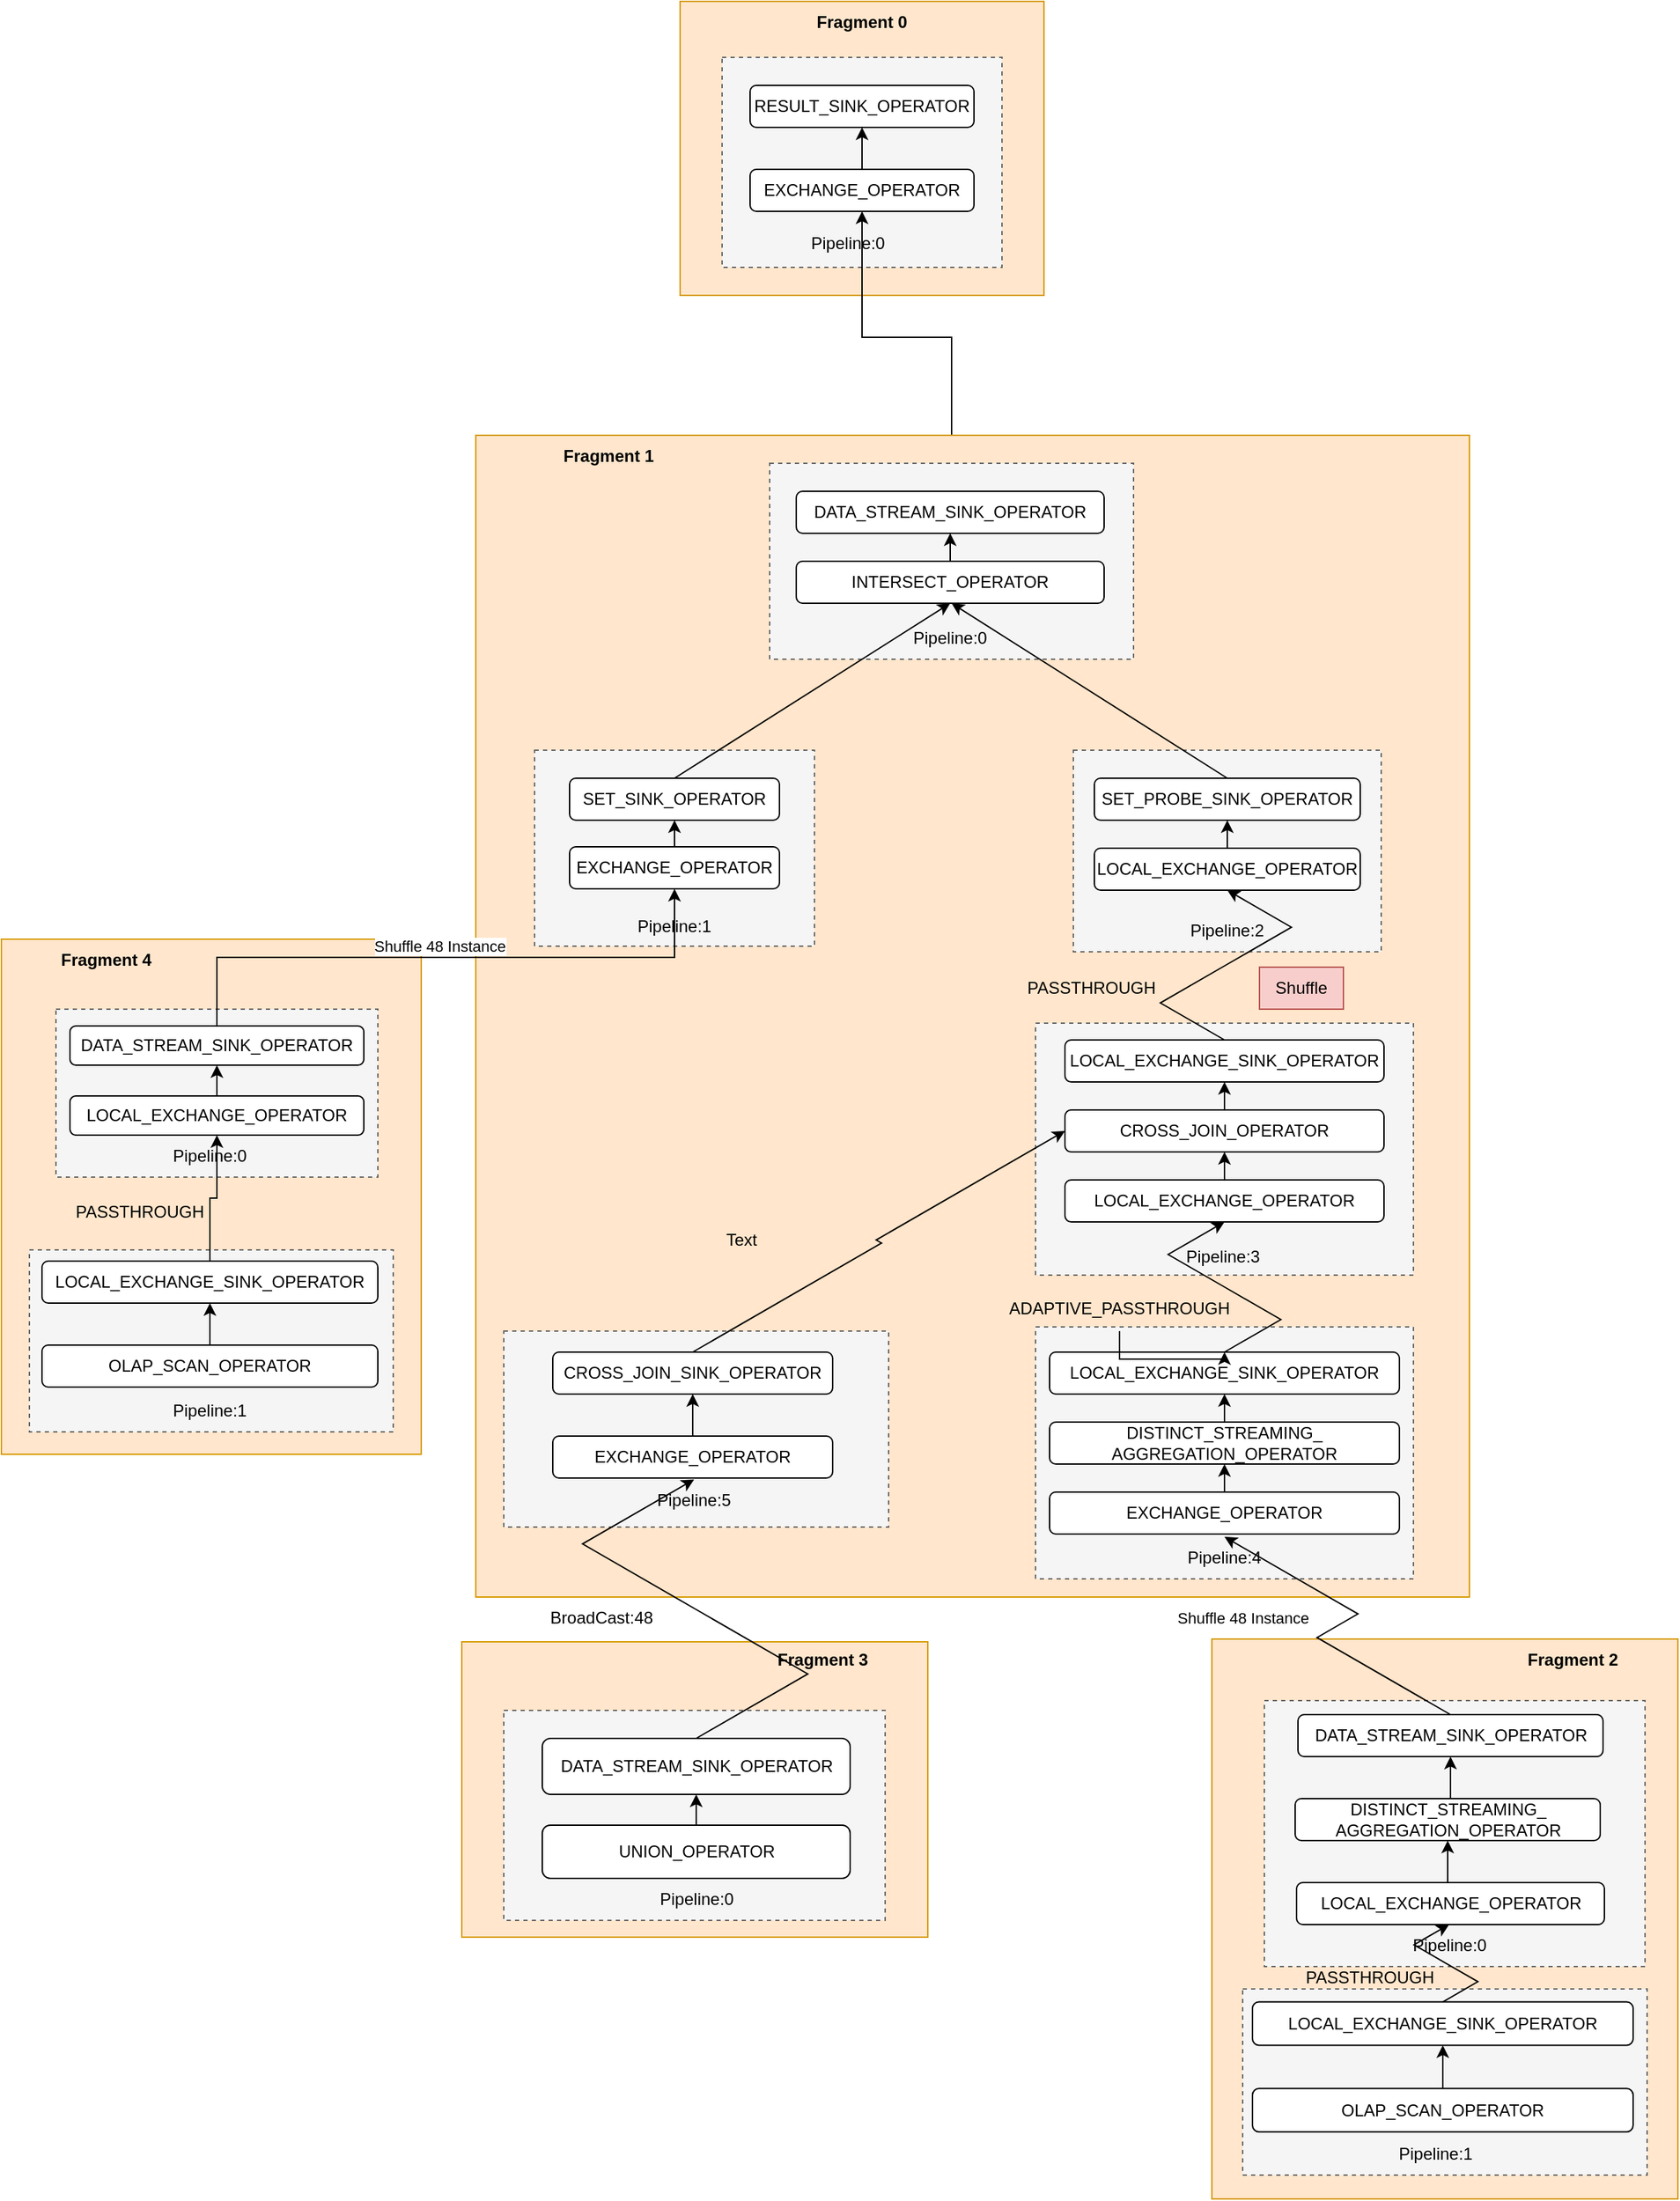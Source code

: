 <mxfile version="25.0.1">
  <diagram name="第 1 页" id="F3n_OmZAB9bpm3EtxzeP">
    <mxGraphModel dx="1372" dy="799" grid="1" gridSize="10" guides="1" tooltips="1" connect="1" arrows="1" fold="1" page="1" pageScale="1" pageWidth="1654" pageHeight="1169" math="0" shadow="0">
      <root>
        <mxCell id="0" />
        <mxCell id="1" parent="0" />
        <mxCell id="gP9biF-QUwRpTRRh-aC0-150" value="" style="rounded=0;whiteSpace=wrap;html=1;fillColor=#ffe6cc;strokeColor=#d79b00;" vertex="1" parent="1">
          <mxGeometry x="41" y="820" width="300" height="368" as="geometry" />
        </mxCell>
        <mxCell id="gP9biF-QUwRpTRRh-aC0-148" value="" style="rounded=0;whiteSpace=wrap;html=1;fillColor=#f5f5f5;dashed=1;strokeColor=#666666;fontColor=#333333;" vertex="1" parent="1">
          <mxGeometry x="61" y="1042" width="260" height="130" as="geometry" />
        </mxCell>
        <mxCell id="gP9biF-QUwRpTRRh-aC0-89" value="" style="rounded=0;whiteSpace=wrap;html=1;fillColor=#ffe6cc;strokeColor=#d79b00;" vertex="1" parent="1">
          <mxGeometry x="906" y="1320" width="333" height="400" as="geometry" />
        </mxCell>
        <mxCell id="gP9biF-QUwRpTRRh-aC0-80" value="" style="rounded=0;whiteSpace=wrap;html=1;fillColor=#f5f5f5;dashed=1;strokeColor=#666666;fontColor=#333333;" vertex="1" parent="1">
          <mxGeometry x="943.5" y="1364" width="272" height="190" as="geometry" />
        </mxCell>
        <mxCell id="gP9biF-QUwRpTRRh-aC0-9" value="" style="group" vertex="1" connectable="0" parent="1">
          <mxGeometry x="526" y="150" width="260" height="210" as="geometry" />
        </mxCell>
        <mxCell id="gP9biF-QUwRpTRRh-aC0-7" value="" style="rounded=0;whiteSpace=wrap;html=1;fillColor=#ffe6cc;strokeColor=#d79b00;" vertex="1" parent="gP9biF-QUwRpTRRh-aC0-9">
          <mxGeometry width="260" height="210" as="geometry" />
        </mxCell>
        <mxCell id="gP9biF-QUwRpTRRh-aC0-4" value="" style="rounded=0;whiteSpace=wrap;html=1;fillColor=#f5f5f5;dashed=1;strokeColor=#666666;fontColor=#333333;" vertex="1" parent="gP9biF-QUwRpTRRh-aC0-9">
          <mxGeometry x="30" y="40" width="200" height="150" as="geometry" />
        </mxCell>
        <mxCell id="gP9biF-QUwRpTRRh-aC0-1" value="RESULT_SINK_OPERATOR" style="rounded=1;whiteSpace=wrap;html=1;" vertex="1" parent="gP9biF-QUwRpTRRh-aC0-9">
          <mxGeometry x="50" y="60" width="160" height="30" as="geometry" />
        </mxCell>
        <mxCell id="gP9biF-QUwRpTRRh-aC0-3" style="edgeStyle=orthogonalEdgeStyle;rounded=0;orthogonalLoop=1;jettySize=auto;html=1;exitX=0.5;exitY=0;exitDx=0;exitDy=0;entryX=0.5;entryY=1;entryDx=0;entryDy=0;" edge="1" parent="gP9biF-QUwRpTRRh-aC0-9" source="gP9biF-QUwRpTRRh-aC0-2" target="gP9biF-QUwRpTRRh-aC0-1">
          <mxGeometry relative="1" as="geometry" />
        </mxCell>
        <mxCell id="gP9biF-QUwRpTRRh-aC0-2" value="EXCHANGE_OPERATOR" style="rounded=1;whiteSpace=wrap;html=1;" vertex="1" parent="gP9biF-QUwRpTRRh-aC0-9">
          <mxGeometry x="50" y="120" width="160" height="30" as="geometry" />
        </mxCell>
        <mxCell id="gP9biF-QUwRpTRRh-aC0-6" value="Pipeline:0" style="text;html=1;align=center;verticalAlign=middle;whiteSpace=wrap;rounded=0;" vertex="1" parent="gP9biF-QUwRpTRRh-aC0-9">
          <mxGeometry x="90" y="158" width="60" height="30" as="geometry" />
        </mxCell>
        <mxCell id="gP9biF-QUwRpTRRh-aC0-8" value="&lt;b&gt;Fragment 0&lt;/b&gt;" style="text;html=1;align=center;verticalAlign=middle;whiteSpace=wrap;rounded=0;" vertex="1" parent="gP9biF-QUwRpTRRh-aC0-9">
          <mxGeometry x="55" width="150" height="30" as="geometry" />
        </mxCell>
        <mxCell id="gP9biF-QUwRpTRRh-aC0-75" value="DATA_STREAM_SINK_OPERATOR" style="rounded=1;whiteSpace=wrap;html=1;" vertex="1" parent="1">
          <mxGeometry x="967.5" y="1374" width="218" height="30" as="geometry" />
        </mxCell>
        <mxCell id="gP9biF-QUwRpTRRh-aC0-77" style="edgeStyle=orthogonalEdgeStyle;rounded=0;orthogonalLoop=1;jettySize=auto;html=1;exitX=0.5;exitY=0;exitDx=0;exitDy=0;entryX=0.5;entryY=1;entryDx=0;entryDy=0;" edge="1" parent="1" source="gP9biF-QUwRpTRRh-aC0-76" target="gP9biF-QUwRpTRRh-aC0-75">
          <mxGeometry relative="1" as="geometry" />
        </mxCell>
        <mxCell id="gP9biF-QUwRpTRRh-aC0-76" value="DISTINCT_STREAMING_&lt;div&gt;AGGREGATION_OPERATOR&lt;/div&gt;" style="rounded=1;whiteSpace=wrap;html=1;" vertex="1" parent="1">
          <mxGeometry x="965.5" y="1434" width="218" height="30" as="geometry" />
        </mxCell>
        <mxCell id="gP9biF-QUwRpTRRh-aC0-79" style="edgeStyle=orthogonalEdgeStyle;rounded=0;orthogonalLoop=1;jettySize=auto;html=1;exitX=0.5;exitY=0;exitDx=0;exitDy=0;entryX=0.5;entryY=1;entryDx=0;entryDy=0;" edge="1" parent="1" source="gP9biF-QUwRpTRRh-aC0-78" target="gP9biF-QUwRpTRRh-aC0-76">
          <mxGeometry relative="1" as="geometry" />
        </mxCell>
        <mxCell id="gP9biF-QUwRpTRRh-aC0-78" value="LOCAL_EXCHANGE_OPERATOR" style="rounded=1;whiteSpace=wrap;html=1;" vertex="1" parent="1">
          <mxGeometry x="966.5" y="1494" width="220" height="30" as="geometry" />
        </mxCell>
        <mxCell id="gP9biF-QUwRpTRRh-aC0-81" value="Pipeline:0" style="text;html=1;align=center;verticalAlign=middle;whiteSpace=wrap;rounded=0;" vertex="1" parent="1">
          <mxGeometry x="1045.5" y="1524" width="60" height="30" as="geometry" />
        </mxCell>
        <mxCell id="gP9biF-QUwRpTRRh-aC0-90" value="" style="group" vertex="1" connectable="0" parent="1">
          <mxGeometry x="928" y="1570" width="289" height="133" as="geometry" />
        </mxCell>
        <mxCell id="gP9biF-QUwRpTRRh-aC0-86" value="" style="rounded=0;whiteSpace=wrap;html=1;fillColor=#f5f5f5;dashed=1;strokeColor=#666666;fontColor=#333333;" vertex="1" parent="gP9biF-QUwRpTRRh-aC0-90">
          <mxGeometry width="289" height="133" as="geometry" />
        </mxCell>
        <mxCell id="gP9biF-QUwRpTRRh-aC0-82" value="LOCAL_EXCHANGE_SINK_OPERATOR" style="rounded=1;whiteSpace=wrap;html=1;" vertex="1" parent="gP9biF-QUwRpTRRh-aC0-90">
          <mxGeometry x="7" y="9.279" width="272" height="30.93" as="geometry" />
        </mxCell>
        <mxCell id="gP9biF-QUwRpTRRh-aC0-85" style="edgeStyle=orthogonalEdgeStyle;rounded=0;orthogonalLoop=1;jettySize=auto;html=1;exitX=0.5;exitY=0;exitDx=0;exitDy=0;entryX=0.5;entryY=1;entryDx=0;entryDy=0;" edge="1" parent="gP9biF-QUwRpTRRh-aC0-90" source="gP9biF-QUwRpTRRh-aC0-84" target="gP9biF-QUwRpTRRh-aC0-82">
          <mxGeometry relative="1" as="geometry" />
        </mxCell>
        <mxCell id="gP9biF-QUwRpTRRh-aC0-84" value="OLAP_SCAN_OPERATOR" style="rounded=1;whiteSpace=wrap;html=1;" vertex="1" parent="gP9biF-QUwRpTRRh-aC0-90">
          <mxGeometry x="7" y="71.14" width="272" height="30.93" as="geometry" />
        </mxCell>
        <mxCell id="gP9biF-QUwRpTRRh-aC0-87" value="Pipeline:1" style="text;html=1;align=center;verticalAlign=middle;whiteSpace=wrap;rounded=0;" vertex="1" parent="gP9biF-QUwRpTRRh-aC0-90">
          <mxGeometry x="108" y="102.07" width="60" height="30.93" as="geometry" />
        </mxCell>
        <mxCell id="gP9biF-QUwRpTRRh-aC0-91" value="&lt;b&gt;Fragment 2&lt;/b&gt;" style="text;html=1;align=center;verticalAlign=middle;whiteSpace=wrap;rounded=0;" vertex="1" parent="1">
          <mxGeometry x="1089" y="1320" width="150" height="30" as="geometry" />
        </mxCell>
        <mxCell id="gP9biF-QUwRpTRRh-aC0-121" value="" style="group" vertex="1" connectable="0" parent="1">
          <mxGeometry x="370" y="1320" width="333" height="213" as="geometry" />
        </mxCell>
        <mxCell id="gP9biF-QUwRpTRRh-aC0-119" value="" style="rounded=0;whiteSpace=wrap;html=1;fillColor=#ffe6cc;strokeColor=#d79b00;" vertex="1" parent="gP9biF-QUwRpTRRh-aC0-121">
          <mxGeometry y="2" width="333" height="211" as="geometry" />
        </mxCell>
        <mxCell id="gP9biF-QUwRpTRRh-aC0-111" value="" style="rounded=0;whiteSpace=wrap;html=1;fillColor=#f5f5f5;dashed=1;strokeColor=#666666;fontColor=#333333;" vertex="1" parent="gP9biF-QUwRpTRRh-aC0-121">
          <mxGeometry x="30" y="51" width="272.5" height="150" as="geometry" />
        </mxCell>
        <mxCell id="gP9biF-QUwRpTRRh-aC0-94" value="DATA_STREAM_SINK_OPERATOR" style="rounded=1;whiteSpace=wrap;html=1;" vertex="1" parent="gP9biF-QUwRpTRRh-aC0-121">
          <mxGeometry x="57.5" y="71" width="220" height="40" as="geometry" />
        </mxCell>
        <mxCell id="gP9biF-QUwRpTRRh-aC0-96" style="edgeStyle=orthogonalEdgeStyle;rounded=0;orthogonalLoop=1;jettySize=auto;html=1;exitX=0.5;exitY=0;exitDx=0;exitDy=0;entryX=0.5;entryY=1;entryDx=0;entryDy=0;" edge="1" parent="gP9biF-QUwRpTRRh-aC0-121" source="gP9biF-QUwRpTRRh-aC0-95" target="gP9biF-QUwRpTRRh-aC0-94">
          <mxGeometry relative="1" as="geometry" />
        </mxCell>
        <mxCell id="gP9biF-QUwRpTRRh-aC0-95" value="UNION_OPERATOR" style="rounded=1;whiteSpace=wrap;html=1;" vertex="1" parent="gP9biF-QUwRpTRRh-aC0-121">
          <mxGeometry x="57.5" y="133" width="220" height="38" as="geometry" />
        </mxCell>
        <mxCell id="gP9biF-QUwRpTRRh-aC0-118" value="Pipeline:0" style="text;html=1;align=center;verticalAlign=middle;whiteSpace=wrap;rounded=0;" vertex="1" parent="gP9biF-QUwRpTRRh-aC0-121">
          <mxGeometry x="137.5" y="171" width="60" height="30" as="geometry" />
        </mxCell>
        <mxCell id="gP9biF-QUwRpTRRh-aC0-120" value="&lt;b&gt;Fragment 3&lt;/b&gt;" style="text;html=1;align=center;verticalAlign=middle;whiteSpace=wrap;rounded=0;" vertex="1" parent="gP9biF-QUwRpTRRh-aC0-121">
          <mxGeometry x="182.5" width="150" height="30" as="geometry" />
        </mxCell>
        <mxCell id="gP9biF-QUwRpTRRh-aC0-123" style="edgeStyle=orthogonalEdgeStyle;rounded=0;orthogonalLoop=1;jettySize=auto;html=1;exitX=0.5;exitY=0;exitDx=0;exitDy=0;entryX=0.5;entryY=1;entryDx=0;entryDy=0;" edge="1" parent="1" source="gP9biF-QUwRpTRRh-aC0-13" target="gP9biF-QUwRpTRRh-aC0-2">
          <mxGeometry relative="1" as="geometry" />
        </mxCell>
        <mxCell id="gP9biF-QUwRpTRRh-aC0-124" value="" style="group" vertex="1" connectable="0" parent="1">
          <mxGeometry x="380" y="460" width="710" height="830" as="geometry" />
        </mxCell>
        <mxCell id="gP9biF-QUwRpTRRh-aC0-73" value="" style="rounded=0;whiteSpace=wrap;html=1;fillColor=#ffe6cc;strokeColor=#d79b00;" vertex="1" parent="gP9biF-QUwRpTRRh-aC0-124">
          <mxGeometry width="710" height="830" as="geometry" />
        </mxCell>
        <mxCell id="gP9biF-QUwRpTRRh-aC0-54" value="" style="rounded=0;whiteSpace=wrap;html=1;fillColor=#f5f5f5;dashed=1;strokeColor=#666666;fontColor=#333333;" vertex="1" parent="gP9biF-QUwRpTRRh-aC0-124">
          <mxGeometry x="400" y="637" width="270" height="180" as="geometry" />
        </mxCell>
        <mxCell id="gP9biF-QUwRpTRRh-aC0-37" value="" style="rounded=0;whiteSpace=wrap;html=1;fillColor=#f5f5f5;dashed=1;strokeColor=#666666;fontColor=#333333;" vertex="1" parent="gP9biF-QUwRpTRRh-aC0-124">
          <mxGeometry x="427" y="225" width="220" height="144" as="geometry" />
        </mxCell>
        <mxCell id="gP9biF-QUwRpTRRh-aC0-15" value="" style="group" vertex="1" connectable="0" parent="gP9biF-QUwRpTRRh-aC0-124">
          <mxGeometry x="210" y="20" width="260" height="140" as="geometry" />
        </mxCell>
        <mxCell id="gP9biF-QUwRpTRRh-aC0-13" value="" style="rounded=0;whiteSpace=wrap;html=1;fillColor=#f5f5f5;dashed=1;strokeColor=#666666;fontColor=#333333;" vertex="1" parent="gP9biF-QUwRpTRRh-aC0-15">
          <mxGeometry width="260" height="140" as="geometry" />
        </mxCell>
        <mxCell id="gP9biF-QUwRpTRRh-aC0-10" value="DATA_STREAM_SINK_OPERATOR" style="rounded=1;whiteSpace=wrap;html=1;" vertex="1" parent="gP9biF-QUwRpTRRh-aC0-15">
          <mxGeometry x="19" y="20" width="220" height="30" as="geometry" />
        </mxCell>
        <mxCell id="gP9biF-QUwRpTRRh-aC0-12" style="edgeStyle=orthogonalEdgeStyle;rounded=0;orthogonalLoop=1;jettySize=auto;html=1;exitX=0.5;exitY=0;exitDx=0;exitDy=0;entryX=0.5;entryY=1;entryDx=0;entryDy=0;" edge="1" parent="gP9biF-QUwRpTRRh-aC0-15" source="gP9biF-QUwRpTRRh-aC0-11" target="gP9biF-QUwRpTRRh-aC0-10">
          <mxGeometry relative="1" as="geometry" />
        </mxCell>
        <mxCell id="gP9biF-QUwRpTRRh-aC0-11" value="INTERSECT_OPERATOR" style="rounded=1;whiteSpace=wrap;html=1;" vertex="1" parent="gP9biF-QUwRpTRRh-aC0-15">
          <mxGeometry x="19" y="70" width="220" height="30" as="geometry" />
        </mxCell>
        <mxCell id="gP9biF-QUwRpTRRh-aC0-14" value="Pipeline:0" style="text;html=1;align=center;verticalAlign=middle;whiteSpace=wrap;rounded=0;" vertex="1" parent="gP9biF-QUwRpTRRh-aC0-15">
          <mxGeometry x="99" y="110" width="60" height="30" as="geometry" />
        </mxCell>
        <mxCell id="gP9biF-QUwRpTRRh-aC0-40" style="rounded=0;orthogonalLoop=1;jettySize=auto;html=1;exitX=0.5;exitY=0;exitDx=0;exitDy=0;" edge="1" parent="gP9biF-QUwRpTRRh-aC0-124" source="gP9biF-QUwRpTRRh-aC0-27">
          <mxGeometry relative="1" as="geometry">
            <mxPoint x="340" y="120" as="targetPoint" />
          </mxGeometry>
        </mxCell>
        <mxCell id="gP9biF-QUwRpTRRh-aC0-27" value="SET_PROBE_SINK_OPERATOR" style="rounded=1;whiteSpace=wrap;html=1;" vertex="1" parent="gP9biF-QUwRpTRRh-aC0-124">
          <mxGeometry x="442" y="245" width="190" height="30" as="geometry" />
        </mxCell>
        <mxCell id="gP9biF-QUwRpTRRh-aC0-28" value="" style="group" vertex="1" connectable="0" parent="gP9biF-QUwRpTRRh-aC0-124">
          <mxGeometry x="42" y="225" width="200" height="141" as="geometry" />
        </mxCell>
        <mxCell id="gP9biF-QUwRpTRRh-aC0-25" value="" style="rounded=0;whiteSpace=wrap;html=1;fillColor=#f5f5f5;dashed=1;strokeColor=#666666;fontColor=#333333;" vertex="1" parent="gP9biF-QUwRpTRRh-aC0-28">
          <mxGeometry width="200" height="140" as="geometry" />
        </mxCell>
        <mxCell id="gP9biF-QUwRpTRRh-aC0-16" value="SET_SINK_OPERATOR" style="rounded=1;whiteSpace=wrap;html=1;" vertex="1" parent="gP9biF-QUwRpTRRh-aC0-28">
          <mxGeometry x="25" y="20" width="150" height="30" as="geometry" />
        </mxCell>
        <mxCell id="gP9biF-QUwRpTRRh-aC0-17" value="EXCHANGE_OPERATOR" style="rounded=1;whiteSpace=wrap;html=1;" vertex="1" parent="gP9biF-QUwRpTRRh-aC0-28">
          <mxGeometry x="25" y="69" width="150" height="30" as="geometry" />
        </mxCell>
        <mxCell id="gP9biF-QUwRpTRRh-aC0-18" value="" style="endArrow=classic;html=1;rounded=0;exitX=0.5;exitY=0;exitDx=0;exitDy=0;" edge="1" parent="gP9biF-QUwRpTRRh-aC0-28" source="gP9biF-QUwRpTRRh-aC0-17" target="gP9biF-QUwRpTRRh-aC0-16">
          <mxGeometry width="50" height="50" relative="1" as="geometry">
            <mxPoint x="305" y="60" as="sourcePoint" />
            <mxPoint x="355" y="10" as="targetPoint" />
          </mxGeometry>
        </mxCell>
        <mxCell id="gP9biF-QUwRpTRRh-aC0-26" value="Pipeline:1" style="text;html=1;align=center;verticalAlign=middle;whiteSpace=wrap;rounded=0;" vertex="1" parent="gP9biF-QUwRpTRRh-aC0-28">
          <mxGeometry x="70" y="111" width="60" height="30" as="geometry" />
        </mxCell>
        <mxCell id="gP9biF-QUwRpTRRh-aC0-30" style="edgeStyle=orthogonalEdgeStyle;rounded=0;orthogonalLoop=1;jettySize=auto;html=1;exitX=0.5;exitY=0;exitDx=0;exitDy=0;entryX=0.5;entryY=1;entryDx=0;entryDy=0;" edge="1" parent="gP9biF-QUwRpTRRh-aC0-124" source="gP9biF-QUwRpTRRh-aC0-29" target="gP9biF-QUwRpTRRh-aC0-27">
          <mxGeometry relative="1" as="geometry" />
        </mxCell>
        <mxCell id="gP9biF-QUwRpTRRh-aC0-29" value="LOCAL_EXCHANGE_OPERATOR" style="rounded=1;whiteSpace=wrap;html=1;" vertex="1" parent="gP9biF-QUwRpTRRh-aC0-124">
          <mxGeometry x="442" y="295" width="190" height="30" as="geometry" />
        </mxCell>
        <mxCell id="gP9biF-QUwRpTRRh-aC0-38" value="Pipeline:2" style="text;html=1;align=center;verticalAlign=middle;whiteSpace=wrap;rounded=0;" vertex="1" parent="gP9biF-QUwRpTRRh-aC0-124">
          <mxGeometry x="507" y="339" width="60" height="30" as="geometry" />
        </mxCell>
        <mxCell id="gP9biF-QUwRpTRRh-aC0-39" style="rounded=0;orthogonalLoop=1;jettySize=auto;html=1;exitX=0.5;exitY=0;exitDx=0;exitDy=0;entryX=0.5;entryY=1;entryDx=0;entryDy=0;" edge="1" parent="gP9biF-QUwRpTRRh-aC0-124" source="gP9biF-QUwRpTRRh-aC0-16" target="gP9biF-QUwRpTRRh-aC0-11">
          <mxGeometry relative="1" as="geometry" />
        </mxCell>
        <mxCell id="gP9biF-QUwRpTRRh-aC0-48" value="" style="group" vertex="1" connectable="0" parent="gP9biF-QUwRpTRRh-aC0-124">
          <mxGeometry x="400" y="420" width="270" height="182" as="geometry" />
        </mxCell>
        <mxCell id="gP9biF-QUwRpTRRh-aC0-46" value="&lt;span style=&quot;caret-color: rgba(0, 0, 0, 0); color: rgba(0, 0, 0, 0); font-family: monospace; font-size: 0px; text-align: start; white-space: nowrap;&quot;&gt;%3CmxGraphModel%3E%3Croot%3E%3CmxCell%20id%3D%220%22%2F%3E%3CmxCell%20id%3D%221%22%20parent%3D%220%22%2F%3E%3CmxCell%20id%3D%222%22%20value%3D%22%22%20style%3D%22group%22%20vertex%3D%221%22%20connectable%3D%220%22%20parent%3D%221%22%3E%3CmxGeometry%20x%3D%22660%22%20y%3D%22880%22%20width%3D%22270%22%20height%3D%22182%22%20as%3D%22geometry%22%2F%3E%3C%2FmxCell%3E%3CmxCell%20id%3D%223%22%20value%3D%22%22%20style%3D%22rounded%3D0%3BwhiteSpace%3Dwrap%3Bhtml%3D1%3BfillColor%3D%23f5f5f5%3Bdashed%3D1%3BstrokeColor%3D%23666666%3BfontColor%3D%23333333%3B%22%20vertex%3D%221%22%20parent%3D%222%22%3E%3CmxGeometry%20width%3D%22270%22%20height%3D%22180%22%20as%3D%22geometry%22%2F%3E%3C%2FmxCell%3E%3CmxCell%20id%3D%224%22%20value%3D%22LOCAL_EXCHANGE_SINK_OPERATOR%22%20style%3D%22rounded%3D1%3BwhiteSpace%3Dwrap%3Bhtml%3D1%3B%22%20vertex%3D%221%22%20parent%3D%222%22%3E%3CmxGeometry%20x%3D%2221%22%20y%3D%2212%22%20width%3D%22228%22%20height%3D%2230%22%20as%3D%22geometry%22%2F%3E%3C%2FmxCell%3E%3CmxCell%20id%3D%225%22%20style%3D%22edgeStyle%3DorthogonalEdgeStyle%3Brounded%3D0%3BorthogonalLoop%3D1%3BjettySize%3Dauto%3Bhtml%3D1%3BexitX%3D0.5%3BexitY%3D0%3BexitDx%3D0%3BexitDy%3D0%3BentryX%3D0.5%3BentryY%3D1%3BentryDx%3D0%3BentryDy%3D0%3B%22%20edge%3D%221%22%20parent%3D%222%22%20source%3D%226%22%20target%3D%224%22%3E%3CmxGeometry%20relative%3D%221%22%20as%3D%22geometry%22%2F%3E%3C%2FmxCell%3E%3CmxCell%20id%3D%226%22%20value%3D%22CROSS_JOIN_OPERATOR%22%20style%3D%22rounded%3D1%3BwhiteSpace%3Dwrap%3Bhtml%3D1%3B%22%20vertex%3D%221%22%20parent%3D%222%22%3E%3CmxGeometry%20x%3D%2221%22%20y%3D%2262%22%20width%3D%22228%22%20height%3D%2230%22%20as%3D%22geometry%22%2F%3E%3C%2FmxCell%3E%3CmxCell%20id%3D%227%22%20style%3D%22edgeStyle%3DorthogonalEdgeStyle%3Brounded%3D0%3BorthogonalLoop%3D1%3BjettySize%3Dauto%3Bhtml%3D1%3BexitX%3D0.5%3BexitY%3D0%3BexitDx%3D0%3BexitDy%3D0%3BentryX%3D0.5%3BentryY%3D1%3BentryDx%3D0%3BentryDy%3D0%3B%22%20edge%3D%221%22%20parent%3D%222%22%20source%3D%228%22%20target%3D%226%22%3E%3CmxGeometry%20relative%3D%221%22%20as%3D%22geometry%22%2F%3E%3C%2FmxCell%3E%3CmxCell%20id%3D%228%22%20value%3D%22LOCAL_EXCHANGE_OPERATOR%22%20style%3D%22rounded%3D1%3BwhiteSpace%3Dwrap%3Bhtml%3D1%3B%22%20vertex%3D%221%22%20parent%3D%222%22%3E%3CmxGeometry%20x%3D%2221%22%20y%3D%22112%22%20width%3D%22228%22%20height%3D%2230%22%20as%3D%22geometry%22%2F%3E%3C%2FmxCell%3E%3CmxCell%20id%3D%229%22%20value%3D%22Pipeline%3A3%22%20style%3D%22text%3Bhtml%3D1%3Balign%3Dcenter%3BverticalAlign%3Dmiddle%3BwhiteSpace%3Dwrap%3Brounded%3D0%3B%22%20vertex%3D%221%22%20parent%3D%222%22%3E%3CmxGeometry%20x%3D%22104%22%20y%3D%22152%22%20width%3D%2260%22%20height%3D%2230%22%20as%3D%22geometry%22%2F%3E%3C%2FmxCell%3E%3C%2Froot%3E%3C%2FmxGraphModel%3E&lt;/span&gt;" style="rounded=0;whiteSpace=wrap;html=1;fillColor=#f5f5f5;dashed=1;strokeColor=#666666;fontColor=#333333;" vertex="1" parent="gP9biF-QUwRpTRRh-aC0-48">
          <mxGeometry width="270" height="180" as="geometry" />
        </mxCell>
        <mxCell id="gP9biF-QUwRpTRRh-aC0-41" value="LOCAL_EXCHANGE_SINK_OPERATOR" style="rounded=1;whiteSpace=wrap;html=1;" vertex="1" parent="gP9biF-QUwRpTRRh-aC0-48">
          <mxGeometry x="21" y="12" width="228" height="30" as="geometry" />
        </mxCell>
        <mxCell id="gP9biF-QUwRpTRRh-aC0-45" style="edgeStyle=orthogonalEdgeStyle;rounded=0;orthogonalLoop=1;jettySize=auto;html=1;exitX=0.5;exitY=0;exitDx=0;exitDy=0;entryX=0.5;entryY=1;entryDx=0;entryDy=0;" edge="1" parent="gP9biF-QUwRpTRRh-aC0-48" source="gP9biF-QUwRpTRRh-aC0-42" target="gP9biF-QUwRpTRRh-aC0-41">
          <mxGeometry relative="1" as="geometry" />
        </mxCell>
        <mxCell id="gP9biF-QUwRpTRRh-aC0-42" value="CROSS_JOIN_OPERATOR" style="rounded=1;whiteSpace=wrap;html=1;" vertex="1" parent="gP9biF-QUwRpTRRh-aC0-48">
          <mxGeometry x="21" y="62" width="228" height="30" as="geometry" />
        </mxCell>
        <mxCell id="gP9biF-QUwRpTRRh-aC0-44" style="edgeStyle=orthogonalEdgeStyle;rounded=0;orthogonalLoop=1;jettySize=auto;html=1;exitX=0.5;exitY=0;exitDx=0;exitDy=0;entryX=0.5;entryY=1;entryDx=0;entryDy=0;" edge="1" parent="gP9biF-QUwRpTRRh-aC0-48" source="gP9biF-QUwRpTRRh-aC0-43" target="gP9biF-QUwRpTRRh-aC0-42">
          <mxGeometry relative="1" as="geometry" />
        </mxCell>
        <mxCell id="gP9biF-QUwRpTRRh-aC0-43" value="LOCAL_EXCHANGE_OPERATOR" style="rounded=1;whiteSpace=wrap;html=1;" vertex="1" parent="gP9biF-QUwRpTRRh-aC0-48">
          <mxGeometry x="21" y="112" width="228" height="30" as="geometry" />
        </mxCell>
        <mxCell id="gP9biF-QUwRpTRRh-aC0-47" value="Pipeline:3" style="text;html=1;align=center;verticalAlign=middle;whiteSpace=wrap;rounded=0;" vertex="1" parent="gP9biF-QUwRpTRRh-aC0-48">
          <mxGeometry x="104" y="152" width="60" height="30" as="geometry" />
        </mxCell>
        <mxCell id="gP9biF-QUwRpTRRh-aC0-55" style="edgeStyle=isometricEdgeStyle;rounded=0;orthogonalLoop=1;jettySize=auto;html=1;exitX=0.5;exitY=0;exitDx=0;exitDy=0;entryX=0.5;entryY=1;entryDx=0;entryDy=0;" edge="1" parent="gP9biF-QUwRpTRRh-aC0-124" source="gP9biF-QUwRpTRRh-aC0-49" target="gP9biF-QUwRpTRRh-aC0-43">
          <mxGeometry relative="1" as="geometry" />
        </mxCell>
        <mxCell id="gP9biF-QUwRpTRRh-aC0-49" value="LOCAL_EXCHANGE_SINK_OPERATOR" style="rounded=1;whiteSpace=wrap;html=1;" vertex="1" parent="gP9biF-QUwRpTRRh-aC0-124">
          <mxGeometry x="410" y="655" width="250" height="30" as="geometry" />
        </mxCell>
        <mxCell id="gP9biF-QUwRpTRRh-aC0-53" style="edgeStyle=orthogonalEdgeStyle;rounded=0;orthogonalLoop=1;jettySize=auto;html=1;exitX=0.5;exitY=0;exitDx=0;exitDy=0;entryX=0.5;entryY=1;entryDx=0;entryDy=0;" edge="1" parent="gP9biF-QUwRpTRRh-aC0-124" source="gP9biF-QUwRpTRRh-aC0-50" target="gP9biF-QUwRpTRRh-aC0-49">
          <mxGeometry relative="1" as="geometry" />
        </mxCell>
        <mxCell id="gP9biF-QUwRpTRRh-aC0-50" value="DISTINCT_STREAMING_&lt;div&gt;AGGREGATION_OPERATOR&lt;/div&gt;" style="rounded=1;whiteSpace=wrap;html=1;" vertex="1" parent="gP9biF-QUwRpTRRh-aC0-124">
          <mxGeometry x="410" y="705" width="250" height="30" as="geometry" />
        </mxCell>
        <mxCell id="gP9biF-QUwRpTRRh-aC0-52" style="edgeStyle=orthogonalEdgeStyle;rounded=0;orthogonalLoop=1;jettySize=auto;html=1;exitX=0.5;exitY=0;exitDx=0;exitDy=0;entryX=0.5;entryY=1;entryDx=0;entryDy=0;" edge="1" parent="gP9biF-QUwRpTRRh-aC0-124" source="gP9biF-QUwRpTRRh-aC0-51" target="gP9biF-QUwRpTRRh-aC0-50">
          <mxGeometry relative="1" as="geometry" />
        </mxCell>
        <mxCell id="gP9biF-QUwRpTRRh-aC0-51" value="EXCHANGE_OPERATOR" style="rounded=1;whiteSpace=wrap;html=1;" vertex="1" parent="gP9biF-QUwRpTRRh-aC0-124">
          <mxGeometry x="410" y="755" width="250" height="30" as="geometry" />
        </mxCell>
        <mxCell id="gP9biF-QUwRpTRRh-aC0-56" style="edgeStyle=isometricEdgeStyle;rounded=0;orthogonalLoop=1;jettySize=auto;html=1;exitX=0.5;exitY=0;exitDx=0;exitDy=0;entryX=0.5;entryY=1;entryDx=0;entryDy=0;elbow=vertical;" edge="1" parent="gP9biF-QUwRpTRRh-aC0-124" source="gP9biF-QUwRpTRRh-aC0-41" target="gP9biF-QUwRpTRRh-aC0-29">
          <mxGeometry relative="1" as="geometry" />
        </mxCell>
        <mxCell id="gP9biF-QUwRpTRRh-aC0-57" value="Pipeline:4" style="text;html=1;align=center;verticalAlign=middle;whiteSpace=wrap;rounded=0;" vertex="1" parent="gP9biF-QUwRpTRRh-aC0-124">
          <mxGeometry x="505" y="787" width="60" height="30" as="geometry" />
        </mxCell>
        <mxCell id="gP9biF-QUwRpTRRh-aC0-71" value="" style="group" vertex="1" connectable="0" parent="gP9biF-QUwRpTRRh-aC0-124">
          <mxGeometry x="20" y="640" width="275" height="140" as="geometry" />
        </mxCell>
        <mxCell id="gP9biF-QUwRpTRRh-aC0-69" value="" style="rounded=0;whiteSpace=wrap;html=1;fillColor=#f5f5f5;dashed=1;strokeColor=#666666;fontColor=#333333;" vertex="1" parent="gP9biF-QUwRpTRRh-aC0-71">
          <mxGeometry width="275" height="140" as="geometry" />
        </mxCell>
        <mxCell id="gP9biF-QUwRpTRRh-aC0-58" value="CROSS_JOIN_SINK_OPERATOR" style="rounded=1;whiteSpace=wrap;html=1;" vertex="1" parent="gP9biF-QUwRpTRRh-aC0-71">
          <mxGeometry x="35" y="15" width="200" height="30" as="geometry" />
        </mxCell>
        <mxCell id="gP9biF-QUwRpTRRh-aC0-60" style="edgeStyle=orthogonalEdgeStyle;rounded=0;orthogonalLoop=1;jettySize=auto;html=1;exitX=0.5;exitY=0;exitDx=0;exitDy=0;" edge="1" parent="gP9biF-QUwRpTRRh-aC0-71" source="gP9biF-QUwRpTRRh-aC0-59" target="gP9biF-QUwRpTRRh-aC0-58">
          <mxGeometry relative="1" as="geometry" />
        </mxCell>
        <mxCell id="gP9biF-QUwRpTRRh-aC0-59" value="EXCHANGE_OPERATOR" style="rounded=1;whiteSpace=wrap;html=1;" vertex="1" parent="gP9biF-QUwRpTRRh-aC0-71">
          <mxGeometry x="35" y="75" width="200" height="30" as="geometry" />
        </mxCell>
        <mxCell id="gP9biF-QUwRpTRRh-aC0-70" value="Pipeline:5" style="text;html=1;align=center;verticalAlign=middle;whiteSpace=wrap;rounded=0;" vertex="1" parent="gP9biF-QUwRpTRRh-aC0-71">
          <mxGeometry x="106" y="106" width="60" height="30" as="geometry" />
        </mxCell>
        <mxCell id="gP9biF-QUwRpTRRh-aC0-72" style="edgeStyle=isometricEdgeStyle;rounded=0;orthogonalLoop=1;jettySize=auto;html=1;exitX=0.5;exitY=0;exitDx=0;exitDy=0;entryX=0;entryY=0.5;entryDx=0;entryDy=0;" edge="1" parent="gP9biF-QUwRpTRRh-aC0-124" source="gP9biF-QUwRpTRRh-aC0-58" target="gP9biF-QUwRpTRRh-aC0-42">
          <mxGeometry relative="1" as="geometry" />
        </mxCell>
        <mxCell id="gP9biF-QUwRpTRRh-aC0-74" value="&lt;b&gt;Fragment 1&lt;/b&gt;" style="text;html=1;align=center;verticalAlign=middle;whiteSpace=wrap;rounded=0;" vertex="1" parent="gP9biF-QUwRpTRRh-aC0-124">
          <mxGeometry x="20" width="150" height="30" as="geometry" />
        </mxCell>
        <mxCell id="gP9biF-QUwRpTRRh-aC0-162" value="PASSTHROUGH" style="text;html=1;align=center;verticalAlign=middle;whiteSpace=wrap;rounded=0;" vertex="1" parent="gP9biF-QUwRpTRRh-aC0-124">
          <mxGeometry x="410" y="380" width="60" height="30" as="geometry" />
        </mxCell>
        <mxCell id="gP9biF-QUwRpTRRh-aC0-163" value="Shuffle" style="text;html=1;align=center;verticalAlign=middle;whiteSpace=wrap;rounded=0;fillColor=#f8cecc;strokeColor=#b85450;" vertex="1" parent="gP9biF-QUwRpTRRh-aC0-124">
          <mxGeometry x="560" y="380" width="60" height="30" as="geometry" />
        </mxCell>
        <mxCell id="gP9biF-QUwRpTRRh-aC0-167" value="" style="edgeStyle=orthogonalEdgeStyle;rounded=0;orthogonalLoop=1;jettySize=auto;html=1;" edge="1" parent="gP9biF-QUwRpTRRh-aC0-124" source="gP9biF-QUwRpTRRh-aC0-164" target="gP9biF-QUwRpTRRh-aC0-49">
          <mxGeometry relative="1" as="geometry" />
        </mxCell>
        <mxCell id="gP9biF-QUwRpTRRh-aC0-164" value="ADAPTIVE_PASSTHROUGH" style="text;html=1;align=center;verticalAlign=middle;whiteSpace=wrap;rounded=0;" vertex="1" parent="gP9biF-QUwRpTRRh-aC0-124">
          <mxGeometry x="360" y="607" width="200" height="33" as="geometry" />
        </mxCell>
        <mxCell id="gP9biF-QUwRpTRRh-aC0-122" style="edgeStyle=isometricEdgeStyle;rounded=0;orthogonalLoop=1;jettySize=auto;html=1;exitX=0.5;exitY=0;exitDx=0;exitDy=0;entryX=0.5;entryY=0;entryDx=0;entryDy=0;" edge="1" parent="1" source="gP9biF-QUwRpTRRh-aC0-94" target="gP9biF-QUwRpTRRh-aC0-70">
          <mxGeometry relative="1" as="geometry" />
        </mxCell>
        <mxCell id="gP9biF-QUwRpTRRh-aC0-93" style="edgeStyle=isometricEdgeStyle;rounded=0;orthogonalLoop=1;jettySize=auto;html=1;exitX=0.5;exitY=0;exitDx=0;exitDy=0;entryX=0.5;entryY=0;entryDx=0;entryDy=0;elbow=vertical;" edge="1" parent="1" source="gP9biF-QUwRpTRRh-aC0-75" target="gP9biF-QUwRpTRRh-aC0-57">
          <mxGeometry relative="1" as="geometry" />
        </mxCell>
        <mxCell id="gP9biF-QUwRpTRRh-aC0-138" value="" style="group" vertex="1" connectable="0" parent="1">
          <mxGeometry x="80" y="870" width="230" height="120" as="geometry" />
        </mxCell>
        <mxCell id="gP9biF-QUwRpTRRh-aC0-136" value="" style="rounded=0;whiteSpace=wrap;html=1;fillColor=#f5f5f5;dashed=1;strokeColor=#666666;fontColor=#333333;" vertex="1" parent="gP9biF-QUwRpTRRh-aC0-138">
          <mxGeometry width="230" height="120" as="geometry" />
        </mxCell>
        <mxCell id="gP9biF-QUwRpTRRh-aC0-125" value="DATA_STREAM_SINK_OPERATOR" style="rounded=1;whiteSpace=wrap;html=1;" vertex="1" parent="gP9biF-QUwRpTRRh-aC0-138">
          <mxGeometry x="10" y="12" width="210" height="28" as="geometry" />
        </mxCell>
        <mxCell id="gP9biF-QUwRpTRRh-aC0-129" style="edgeStyle=orthogonalEdgeStyle;rounded=0;orthogonalLoop=1;jettySize=auto;html=1;exitX=0.5;exitY=0;exitDx=0;exitDy=0;entryX=0.5;entryY=1;entryDx=0;entryDy=0;" edge="1" parent="gP9biF-QUwRpTRRh-aC0-138" source="gP9biF-QUwRpTRRh-aC0-128" target="gP9biF-QUwRpTRRh-aC0-125">
          <mxGeometry relative="1" as="geometry" />
        </mxCell>
        <mxCell id="gP9biF-QUwRpTRRh-aC0-128" value="LOCAL_EXCHANGE_OPERATOR" style="rounded=1;whiteSpace=wrap;html=1;" vertex="1" parent="gP9biF-QUwRpTRRh-aC0-138">
          <mxGeometry x="10" y="62" width="210" height="28" as="geometry" />
        </mxCell>
        <mxCell id="gP9biF-QUwRpTRRh-aC0-137" value="Pipeline:0" style="text;html=1;align=center;verticalAlign=middle;whiteSpace=wrap;rounded=0;" vertex="1" parent="gP9biF-QUwRpTRRh-aC0-138">
          <mxGeometry x="80" y="90" width="60" height="30" as="geometry" />
        </mxCell>
        <mxCell id="gP9biF-QUwRpTRRh-aC0-155" style="edgeStyle=orthogonalEdgeStyle;rounded=0;orthogonalLoop=1;jettySize=auto;html=1;exitX=0.5;exitY=0;exitDx=0;exitDy=0;" edge="1" parent="1" source="gP9biF-QUwRpTRRh-aC0-139" target="gP9biF-QUwRpTRRh-aC0-128">
          <mxGeometry relative="1" as="geometry" />
        </mxCell>
        <mxCell id="gP9biF-QUwRpTRRh-aC0-139" value="LOCAL_EXCHANGE_SINK_OPERATOR" style="rounded=1;whiteSpace=wrap;html=1;" vertex="1" parent="1">
          <mxGeometry x="70" y="1050" width="240" height="30" as="geometry" />
        </mxCell>
        <mxCell id="gP9biF-QUwRpTRRh-aC0-141" style="edgeStyle=orthogonalEdgeStyle;rounded=0;orthogonalLoop=1;jettySize=auto;html=1;exitX=0.5;exitY=0;exitDx=0;exitDy=0;entryX=0.5;entryY=1;entryDx=0;entryDy=0;" edge="1" parent="1" source="gP9biF-QUwRpTRRh-aC0-140" target="gP9biF-QUwRpTRRh-aC0-139">
          <mxGeometry relative="1" as="geometry" />
        </mxCell>
        <mxCell id="gP9biF-QUwRpTRRh-aC0-140" value="OLAP_SCAN_OPERATOR" style="rounded=1;whiteSpace=wrap;html=1;" vertex="1" parent="1">
          <mxGeometry x="70" y="1110" width="240" height="30" as="geometry" />
        </mxCell>
        <mxCell id="gP9biF-QUwRpTRRh-aC0-149" value="Pipeline:1" style="text;html=1;align=center;verticalAlign=middle;whiteSpace=wrap;rounded=0;" vertex="1" parent="1">
          <mxGeometry x="160" y="1142" width="60" height="30" as="geometry" />
        </mxCell>
        <mxCell id="gP9biF-QUwRpTRRh-aC0-151" value="&lt;b&gt;Fragment 4&lt;/b&gt;" style="text;html=1;align=center;verticalAlign=middle;whiteSpace=wrap;rounded=0;" vertex="1" parent="1">
          <mxGeometry x="41" y="820" width="150" height="30" as="geometry" />
        </mxCell>
        <mxCell id="gP9biF-QUwRpTRRh-aC0-152" style="edgeStyle=orthogonalEdgeStyle;rounded=0;orthogonalLoop=1;jettySize=auto;html=1;exitX=0.5;exitY=0;exitDx=0;exitDy=0;" edge="1" parent="1" source="gP9biF-QUwRpTRRh-aC0-125" target="gP9biF-QUwRpTRRh-aC0-17">
          <mxGeometry relative="1" as="geometry" />
        </mxCell>
        <mxCell id="gP9biF-QUwRpTRRh-aC0-153" value="Shuffle 48 Instance" style="edgeLabel;html=1;align=center;verticalAlign=middle;resizable=0;points=[];fillColor=#FF6666;" vertex="1" connectable="0" parent="gP9biF-QUwRpTRRh-aC0-152">
          <mxGeometry x="-0.248" y="-3" relative="1" as="geometry">
            <mxPoint x="48" y="-11" as="offset" />
          </mxGeometry>
        </mxCell>
        <mxCell id="gP9biF-QUwRpTRRh-aC0-156" value="Text" style="text;html=1;align=center;verticalAlign=middle;whiteSpace=wrap;rounded=0;" vertex="1" parent="1">
          <mxGeometry x="540" y="1020" width="60" height="30" as="geometry" />
        </mxCell>
        <mxCell id="gP9biF-QUwRpTRRh-aC0-157" value="PASSTHROUGH" style="text;html=1;align=center;verticalAlign=middle;whiteSpace=wrap;rounded=0;" vertex="1" parent="1">
          <mxGeometry x="110" y="1000" width="60" height="30" as="geometry" />
        </mxCell>
        <mxCell id="gP9biF-QUwRpTRRh-aC0-158" value="BroadCast:48" style="text;html=1;align=center;verticalAlign=middle;whiteSpace=wrap;rounded=0;" vertex="1" parent="1">
          <mxGeometry x="430" y="1290" width="80" height="30" as="geometry" />
        </mxCell>
        <mxCell id="gP9biF-QUwRpTRRh-aC0-159" style="edgeStyle=isometricEdgeStyle;rounded=0;orthogonalLoop=1;jettySize=auto;html=1;exitX=0.5;exitY=0;exitDx=0;exitDy=0;entryX=0.5;entryY=0;entryDx=0;entryDy=0;" edge="1" parent="1" source="gP9biF-QUwRpTRRh-aC0-82" target="gP9biF-QUwRpTRRh-aC0-81">
          <mxGeometry relative="1" as="geometry" />
        </mxCell>
        <mxCell id="gP9biF-QUwRpTRRh-aC0-160" value="PASSTHROUGH" style="text;html=1;align=center;verticalAlign=middle;whiteSpace=wrap;rounded=0;" vertex="1" parent="1">
          <mxGeometry x="988.5" y="1547" width="60" height="30" as="geometry" />
        </mxCell>
        <mxCell id="gP9biF-QUwRpTRRh-aC0-161" value="Shuffle 48 Instance" style="edgeLabel;html=1;align=center;verticalAlign=middle;resizable=0;points=[];fillColor=#FF6666;" vertex="1" connectable="0" parent="1">
          <mxGeometry x="928" y="1305" as="geometry" />
        </mxCell>
      </root>
    </mxGraphModel>
  </diagram>
</mxfile>

